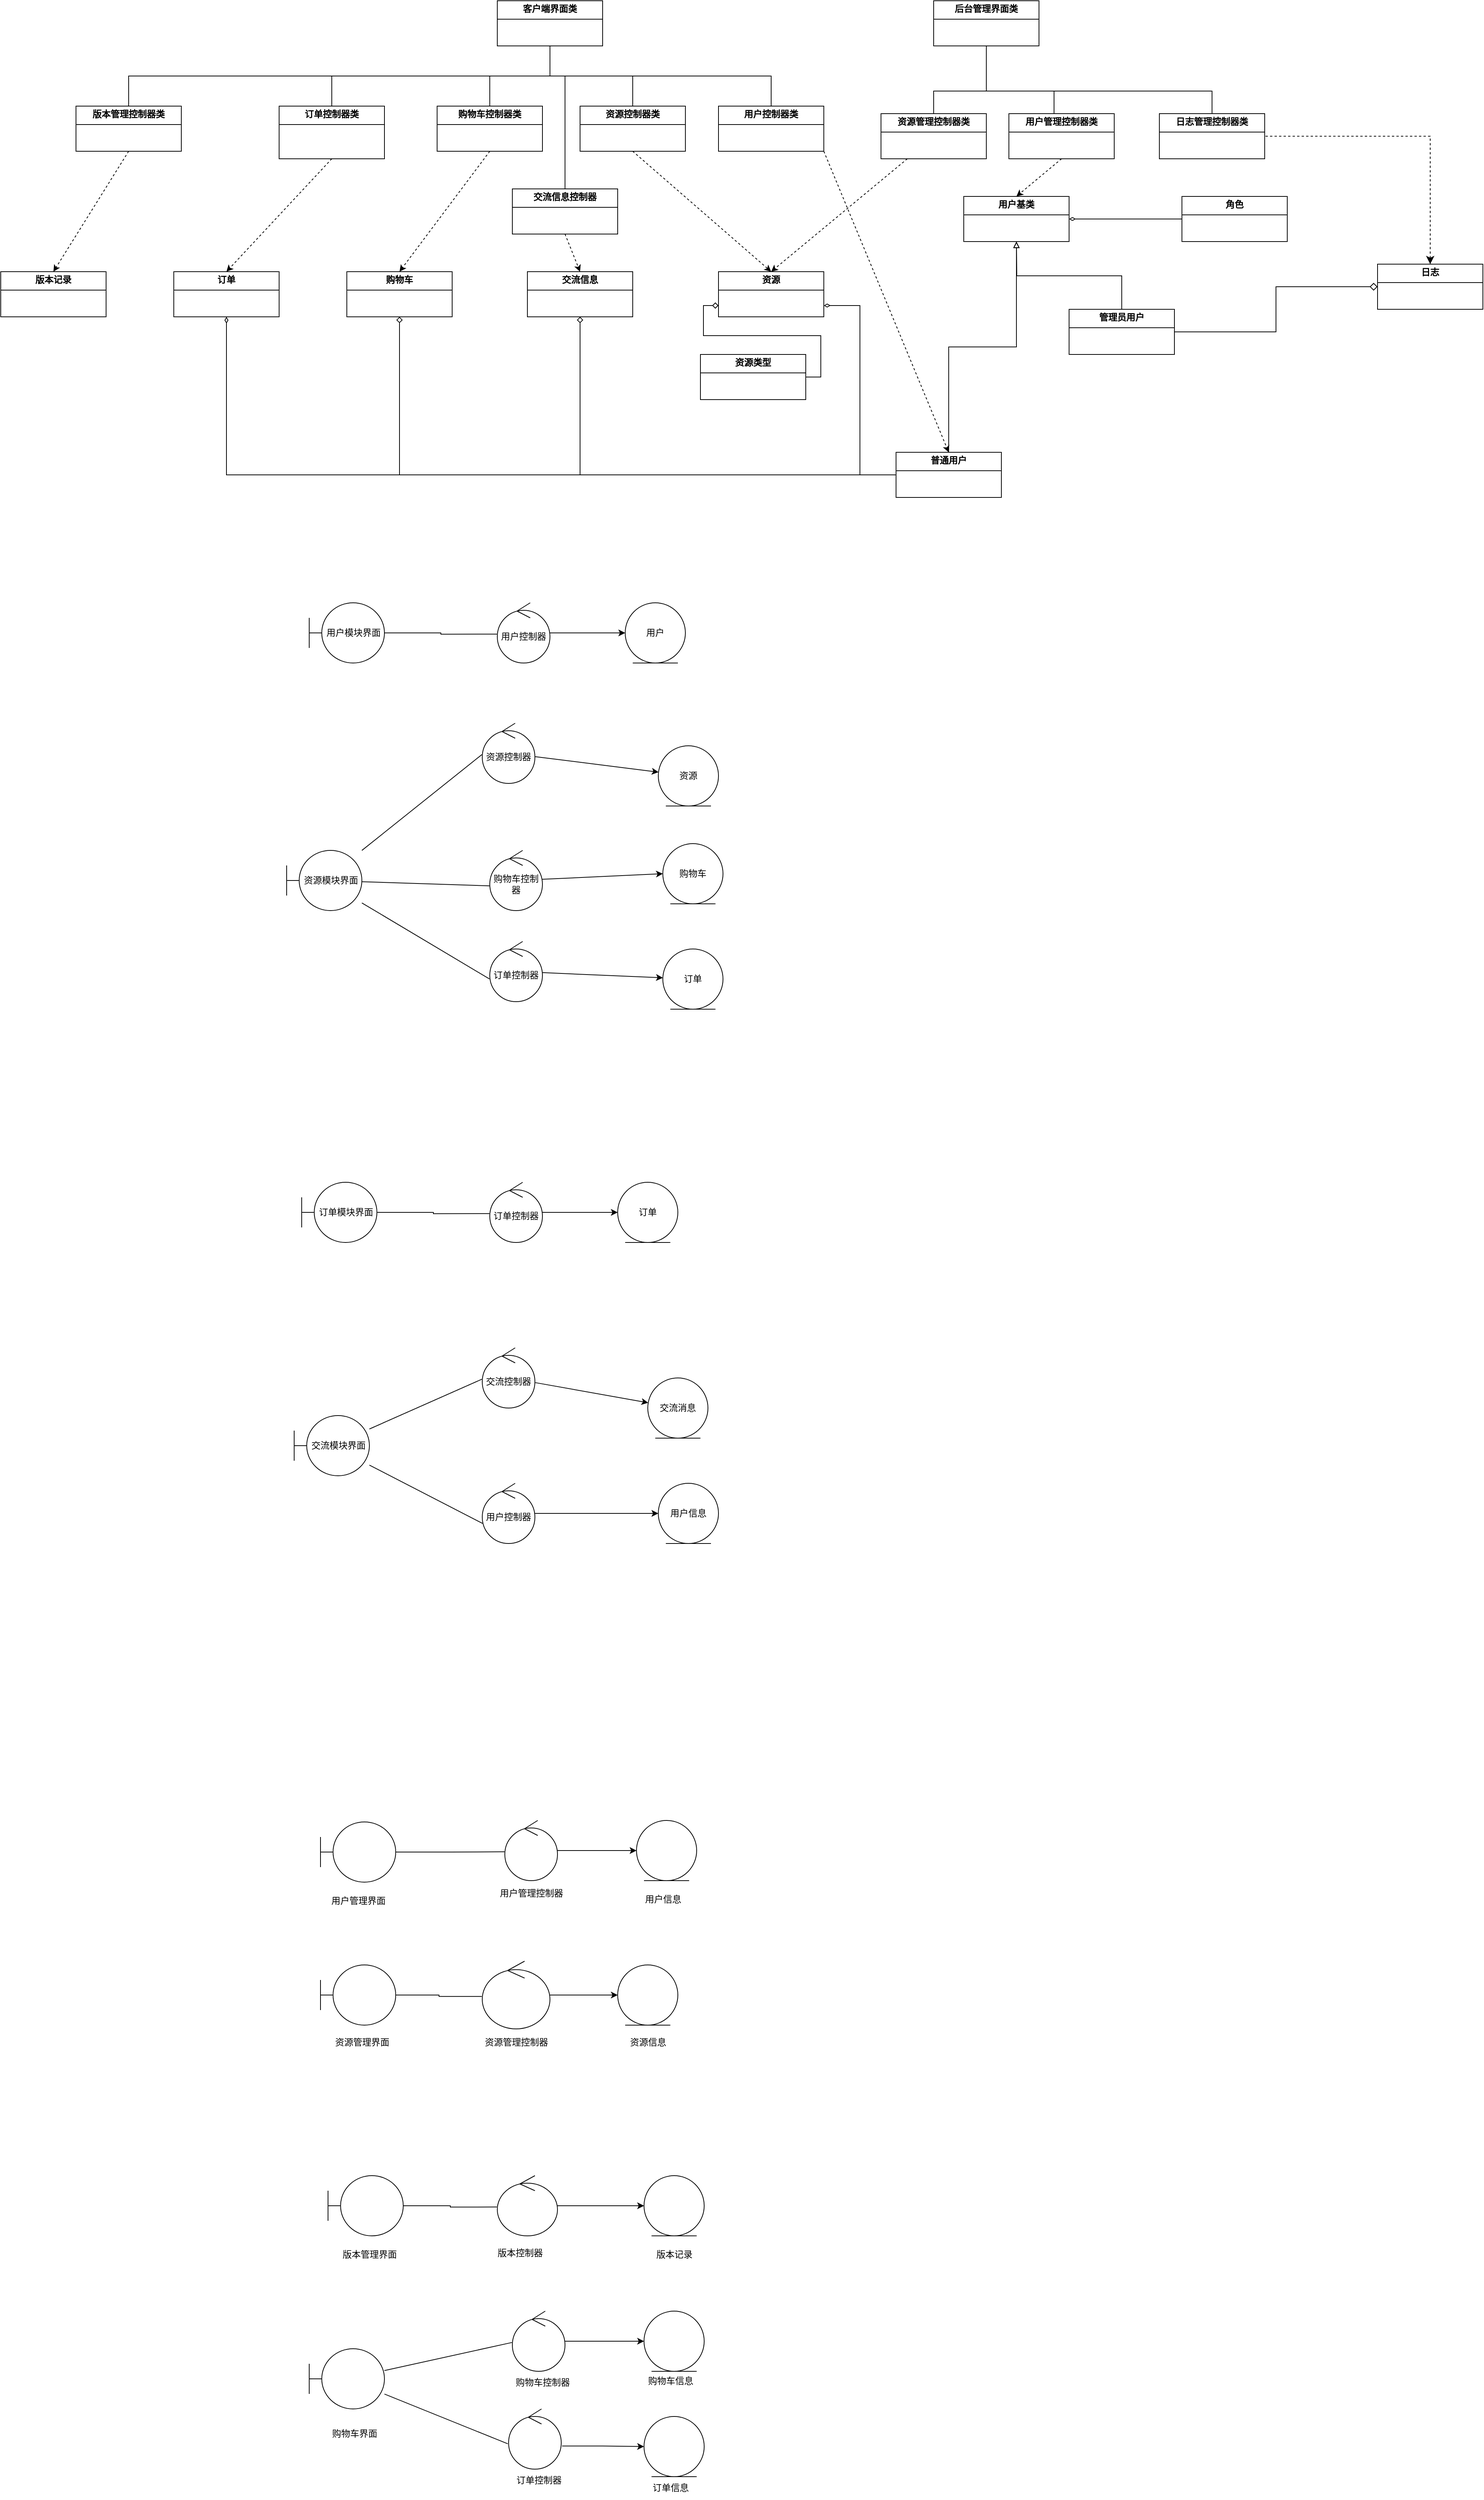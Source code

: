 <mxfile version="24.2.2" type="github" pages="2">
  <diagram id="C5RBs43oDa-KdzZeNtuy" name="Page-1">
    <mxGraphModel dx="1877" dy="530" grid="1" gridSize="10" guides="1" tooltips="1" connect="1" arrows="1" fold="1" page="1" pageScale="1" pageWidth="827" pageHeight="1169" math="0" shadow="0">
      <root>
        <mxCell id="WIyWlLk6GJQsqaUBKTNV-0" />
        <mxCell id="WIyWlLk6GJQsqaUBKTNV-1" parent="WIyWlLk6GJQsqaUBKTNV-0" />
        <mxCell id="E6fifJwDgSD8AQbSED46-12" style="edgeStyle=orthogonalEdgeStyle;rounded=0;orthogonalLoop=1;jettySize=auto;html=1;exitX=1;exitY=0.5;exitDx=0;exitDy=0;entryX=0.5;entryY=1;entryDx=0;entryDy=0;endArrow=none;endFill=0;" parent="WIyWlLk6GJQsqaUBKTNV-1" source="E6fifJwDgSD8AQbSED46-1" target="E6fifJwDgSD8AQbSED46-9" edge="1">
          <mxGeometry relative="1" as="geometry">
            <Array as="points">
              <mxPoint x="800" y="230" />
              <mxPoint x="720" y="230" />
              <mxPoint x="720" y="160" />
              <mxPoint x="630" y="160" />
            </Array>
          </mxGeometry>
        </mxCell>
        <mxCell id="E6fifJwDgSD8AQbSED46-47" style="rounded=0;orthogonalLoop=1;jettySize=auto;html=1;exitX=0.5;exitY=1;exitDx=0;exitDy=0;entryX=0.5;entryY=0;entryDx=0;entryDy=0;dashed=1;" parent="WIyWlLk6GJQsqaUBKTNV-1" source="E6fifJwDgSD8AQbSED46-1" target="E6fifJwDgSD8AQbSED46-13" edge="1">
          <mxGeometry relative="1" as="geometry" />
        </mxCell>
        <mxCell id="E6fifJwDgSD8AQbSED46-1" value="&lt;p style=&quot;margin:0px;margin-top:4px;text-align:center;&quot;&gt;&lt;b&gt;用户管理控制器类&lt;/b&gt;&lt;/p&gt;&lt;hr size=&quot;1&quot; style=&quot;border-style:solid;&quot;&gt;&lt;div style=&quot;height:2px;&quot;&gt;&lt;/div&gt;" style="verticalAlign=top;align=left;overflow=fill;html=1;whiteSpace=wrap;" parent="WIyWlLk6GJQsqaUBKTNV-1" vertex="1">
          <mxGeometry x="660" y="190" width="140" height="60" as="geometry" />
        </mxCell>
        <mxCell id="E6fifJwDgSD8AQbSED46-45" style="edgeStyle=orthogonalEdgeStyle;rounded=0;orthogonalLoop=1;jettySize=auto;html=1;exitX=0.5;exitY=0;exitDx=0;exitDy=0;endArrow=block;endFill=0;" parent="WIyWlLk6GJQsqaUBKTNV-1" source="E6fifJwDgSD8AQbSED46-2" edge="1">
          <mxGeometry relative="1" as="geometry">
            <mxPoint x="670" y="360" as="targetPoint" />
          </mxGeometry>
        </mxCell>
        <mxCell id="lczEhfvLhjUyzwSgQwKZ-2" style="edgeStyle=orthogonalEdgeStyle;rounded=0;orthogonalLoop=1;jettySize=auto;html=1;exitX=1;exitY=0.5;exitDx=0;exitDy=0;entryX=0;entryY=0.5;entryDx=0;entryDy=0;fontSize=12;startSize=8;endSize=8;endArrow=diamond;endFill=0;" parent="WIyWlLk6GJQsqaUBKTNV-1" source="E6fifJwDgSD8AQbSED46-2" target="lczEhfvLhjUyzwSgQwKZ-0" edge="1">
          <mxGeometry relative="1" as="geometry" />
        </mxCell>
        <mxCell id="E6fifJwDgSD8AQbSED46-2" value="&lt;p style=&quot;margin:0px;margin-top:4px;text-align:center;&quot;&gt;&lt;b&gt;管理员用户&lt;/b&gt;&lt;/p&gt;&lt;hr size=&quot;1&quot; style=&quot;border-style:solid;&quot;&gt;&lt;div style=&quot;height:2px;&quot;&gt;&lt;/div&gt;" style="verticalAlign=top;align=left;overflow=fill;html=1;whiteSpace=wrap;" parent="WIyWlLk6GJQsqaUBKTNV-1" vertex="1">
          <mxGeometry x="740" y="450" width="140" height="60" as="geometry" />
        </mxCell>
        <mxCell id="E6fifJwDgSD8AQbSED46-46" style="edgeStyle=orthogonalEdgeStyle;rounded=0;orthogonalLoop=1;jettySize=auto;html=1;exitX=0;exitY=0.5;exitDx=0;exitDy=0;endArrow=diamondThin;endFill=0;" parent="WIyWlLk6GJQsqaUBKTNV-1" source="E6fifJwDgSD8AQbSED46-3" target="E6fifJwDgSD8AQbSED46-13" edge="1">
          <mxGeometry relative="1" as="geometry" />
        </mxCell>
        <mxCell id="E6fifJwDgSD8AQbSED46-3" value="&lt;p style=&quot;margin:0px;margin-top:4px;text-align:center;&quot;&gt;&lt;b&gt;角色&lt;/b&gt;&lt;/p&gt;&lt;hr size=&quot;1&quot; style=&quot;border-style:solid;&quot;&gt;&lt;div style=&quot;height:2px;&quot;&gt;&lt;/div&gt;" style="verticalAlign=top;align=left;overflow=fill;html=1;whiteSpace=wrap;" parent="WIyWlLk6GJQsqaUBKTNV-1" vertex="1">
          <mxGeometry x="890" y="300" width="140" height="60" as="geometry" />
        </mxCell>
        <mxCell id="E6fifJwDgSD8AQbSED46-4" value="&lt;p style=&quot;margin:0px;margin-top:4px;text-align:center;&quot;&gt;&lt;b&gt;资源&lt;/b&gt;&lt;/p&gt;&lt;hr size=&quot;1&quot; style=&quot;border-style:solid;&quot;&gt;&lt;div style=&quot;height:2px;&quot;&gt;&lt;/div&gt;" style="verticalAlign=top;align=left;overflow=fill;html=1;whiteSpace=wrap;" parent="WIyWlLk6GJQsqaUBKTNV-1" vertex="1">
          <mxGeometry x="274" y="400" width="140" height="60" as="geometry" />
        </mxCell>
        <mxCell id="E6fifJwDgSD8AQbSED46-22" style="edgeStyle=orthogonalEdgeStyle;rounded=0;orthogonalLoop=1;jettySize=auto;html=1;exitX=0.5;exitY=0;exitDx=0;exitDy=0;entryX=0.5;entryY=1;entryDx=0;entryDy=0;endArrow=none;endFill=0;" parent="WIyWlLk6GJQsqaUBKTNV-1" source="E6fifJwDgSD8AQbSED46-5" target="E6fifJwDgSD8AQbSED46-10" edge="1">
          <mxGeometry relative="1" as="geometry" />
        </mxCell>
        <mxCell id="E6fifJwDgSD8AQbSED46-33" style="rounded=0;orthogonalLoop=1;jettySize=auto;html=1;exitX=0.5;exitY=1;exitDx=0;exitDy=0;entryX=0.5;entryY=0;entryDx=0;entryDy=0;dashed=1;" parent="WIyWlLk6GJQsqaUBKTNV-1" source="E6fifJwDgSD8AQbSED46-5" target="E6fifJwDgSD8AQbSED46-20" edge="1">
          <mxGeometry relative="1" as="geometry" />
        </mxCell>
        <mxCell id="E6fifJwDgSD8AQbSED46-5" value="&lt;p style=&quot;margin:0px;margin-top:4px;text-align:center;&quot;&gt;&lt;b&gt;订单控制器类&lt;/b&gt;&lt;/p&gt;&lt;hr size=&quot;1&quot; style=&quot;border-style:solid;&quot;&gt;&lt;div style=&quot;height:2px;&quot;&gt;&lt;/div&gt;" style="verticalAlign=top;align=left;overflow=fill;html=1;whiteSpace=wrap;" parent="WIyWlLk6GJQsqaUBKTNV-1" vertex="1">
          <mxGeometry x="-310" y="180" width="140" height="70" as="geometry" />
        </mxCell>
        <mxCell id="E6fifJwDgSD8AQbSED46-7" value="&lt;p style=&quot;margin:0px;margin-top:4px;text-align:center;&quot;&gt;&lt;b&gt;购物车&lt;/b&gt;&lt;/p&gt;&lt;hr size=&quot;1&quot; style=&quot;border-style:solid;&quot;&gt;&lt;div style=&quot;height:2px;&quot;&gt;&lt;/div&gt;" style="verticalAlign=top;align=left;overflow=fill;html=1;whiteSpace=wrap;" parent="WIyWlLk6GJQsqaUBKTNV-1" vertex="1">
          <mxGeometry x="-220" y="400" width="140" height="60" as="geometry" />
        </mxCell>
        <mxCell id="E6fifJwDgSD8AQbSED46-8" value="&lt;p style=&quot;margin:0px;margin-top:4px;text-align:center;&quot;&gt;&lt;b&gt;交流信息&lt;/b&gt;&lt;/p&gt;&lt;hr size=&quot;1&quot; style=&quot;border-style:solid;&quot;&gt;&lt;div style=&quot;height:2px;&quot;&gt;&lt;/div&gt;" style="verticalAlign=top;align=left;overflow=fill;html=1;whiteSpace=wrap;" parent="WIyWlLk6GJQsqaUBKTNV-1" vertex="1">
          <mxGeometry x="20" y="400" width="140" height="60" as="geometry" />
        </mxCell>
        <mxCell id="E6fifJwDgSD8AQbSED46-9" value="&lt;p style=&quot;margin:0px;margin-top:4px;text-align:center;&quot;&gt;&lt;b&gt;后台管理界面类&lt;/b&gt;&lt;/p&gt;&lt;hr size=&quot;1&quot; style=&quot;border-style:solid;&quot;&gt;&lt;div style=&quot;height:2px;&quot;&gt;&lt;/div&gt;" style="verticalAlign=top;align=left;overflow=fill;html=1;whiteSpace=wrap;" parent="WIyWlLk6GJQsqaUBKTNV-1" vertex="1">
          <mxGeometry x="560" y="40" width="140" height="60" as="geometry" />
        </mxCell>
        <mxCell id="E6fifJwDgSD8AQbSED46-10" value="&lt;p style=&quot;margin:0px;margin-top:4px;text-align:center;&quot;&gt;&lt;b&gt;客户端界面类&lt;/b&gt;&lt;/p&gt;&lt;hr size=&quot;1&quot; style=&quot;border-style:solid;&quot;&gt;&lt;div style=&quot;height:2px;&quot;&gt;&lt;/div&gt;" style="verticalAlign=top;align=left;overflow=fill;html=1;whiteSpace=wrap;" parent="WIyWlLk6GJQsqaUBKTNV-1" vertex="1">
          <mxGeometry x="-20" y="40" width="140" height="60" as="geometry" />
        </mxCell>
        <mxCell id="E6fifJwDgSD8AQbSED46-13" value="&lt;p style=&quot;margin:0px;margin-top:4px;text-align:center;&quot;&gt;&lt;b&gt;用户基类&lt;/b&gt;&lt;/p&gt;&lt;hr size=&quot;1&quot; style=&quot;border-style:solid;&quot;&gt;&lt;div style=&quot;height:2px;&quot;&gt;&lt;/div&gt;" style="verticalAlign=top;align=left;overflow=fill;html=1;whiteSpace=wrap;" parent="WIyWlLk6GJQsqaUBKTNV-1" vertex="1">
          <mxGeometry x="600" y="300" width="140" height="60" as="geometry" />
        </mxCell>
        <mxCell id="E6fifJwDgSD8AQbSED46-44" style="edgeStyle=orthogonalEdgeStyle;rounded=0;orthogonalLoop=1;jettySize=auto;html=1;exitX=0.5;exitY=0;exitDx=0;exitDy=0;entryX=0.5;entryY=1;entryDx=0;entryDy=0;endArrow=block;endFill=0;" parent="WIyWlLk6GJQsqaUBKTNV-1" source="E6fifJwDgSD8AQbSED46-15" target="E6fifJwDgSD8AQbSED46-13" edge="1">
          <mxGeometry relative="1" as="geometry" />
        </mxCell>
        <mxCell id="E6fifJwDgSD8AQbSED46-50" style="edgeStyle=orthogonalEdgeStyle;rounded=0;orthogonalLoop=1;jettySize=auto;html=1;exitX=0;exitY=0.5;exitDx=0;exitDy=0;entryX=0.5;entryY=1;entryDx=0;entryDy=0;endArrow=diamondThin;endFill=0;" parent="WIyWlLk6GJQsqaUBKTNV-1" source="E6fifJwDgSD8AQbSED46-15" target="E6fifJwDgSD8AQbSED46-20" edge="1">
          <mxGeometry relative="1" as="geometry" />
        </mxCell>
        <mxCell id="E6fifJwDgSD8AQbSED46-51" style="edgeStyle=orthogonalEdgeStyle;rounded=0;orthogonalLoop=1;jettySize=auto;html=1;exitX=0;exitY=0.5;exitDx=0;exitDy=0;endArrow=diamond;endFill=0;" parent="WIyWlLk6GJQsqaUBKTNV-1" source="E6fifJwDgSD8AQbSED46-15" target="E6fifJwDgSD8AQbSED46-7" edge="1">
          <mxGeometry relative="1" as="geometry" />
        </mxCell>
        <mxCell id="E6fifJwDgSD8AQbSED46-52" style="edgeStyle=orthogonalEdgeStyle;rounded=0;orthogonalLoop=1;jettySize=auto;html=1;exitX=0;exitY=0.5;exitDx=0;exitDy=0;entryX=0.5;entryY=1;entryDx=0;entryDy=0;endArrow=diamond;endFill=0;" parent="WIyWlLk6GJQsqaUBKTNV-1" source="E6fifJwDgSD8AQbSED46-15" target="E6fifJwDgSD8AQbSED46-8" edge="1">
          <mxGeometry relative="1" as="geometry" />
        </mxCell>
        <mxCell id="E6fifJwDgSD8AQbSED46-53" style="edgeStyle=orthogonalEdgeStyle;rounded=0;orthogonalLoop=1;jettySize=auto;html=1;exitX=0;exitY=0.5;exitDx=0;exitDy=0;entryX=1;entryY=0.75;entryDx=0;entryDy=0;endArrow=diamondThin;endFill=0;" parent="WIyWlLk6GJQsqaUBKTNV-1" source="E6fifJwDgSD8AQbSED46-15" target="E6fifJwDgSD8AQbSED46-4" edge="1">
          <mxGeometry relative="1" as="geometry" />
        </mxCell>
        <mxCell id="E6fifJwDgSD8AQbSED46-15" value="&lt;p style=&quot;margin:0px;margin-top:4px;text-align:center;&quot;&gt;&lt;b&gt;普通用户&lt;/b&gt;&lt;/p&gt;&lt;hr size=&quot;1&quot; style=&quot;border-style:solid;&quot;&gt;&lt;div style=&quot;height:2px;&quot;&gt;&lt;/div&gt;" style="verticalAlign=top;align=left;overflow=fill;html=1;whiteSpace=wrap;" parent="WIyWlLk6GJQsqaUBKTNV-1" vertex="1">
          <mxGeometry x="510" y="640" width="140" height="60" as="geometry" />
        </mxCell>
        <mxCell id="E6fifJwDgSD8AQbSED46-17" style="edgeStyle=orthogonalEdgeStyle;rounded=0;orthogonalLoop=1;jettySize=auto;html=1;entryX=0.5;entryY=1;entryDx=0;entryDy=0;endArrow=none;endFill=0;" parent="WIyWlLk6GJQsqaUBKTNV-1" source="E6fifJwDgSD8AQbSED46-16" target="E6fifJwDgSD8AQbSED46-9" edge="1">
          <mxGeometry relative="1" as="geometry">
            <Array as="points">
              <mxPoint x="560" y="160" />
              <mxPoint x="630" y="160" />
            </Array>
          </mxGeometry>
        </mxCell>
        <mxCell id="E6fifJwDgSD8AQbSED46-43" style="rounded=0;orthogonalLoop=1;jettySize=auto;html=1;exitX=0.25;exitY=1;exitDx=0;exitDy=0;entryX=0.5;entryY=0;entryDx=0;entryDy=0;dashed=1;" parent="WIyWlLk6GJQsqaUBKTNV-1" source="E6fifJwDgSD8AQbSED46-16" target="E6fifJwDgSD8AQbSED46-4" edge="1">
          <mxGeometry relative="1" as="geometry" />
        </mxCell>
        <mxCell id="E6fifJwDgSD8AQbSED46-16" value="&lt;p style=&quot;margin:0px;margin-top:4px;text-align:center;&quot;&gt;&lt;b&gt;资源管理控制器类&lt;/b&gt;&lt;/p&gt;&lt;hr size=&quot;1&quot; style=&quot;border-style:solid;&quot;&gt;&lt;div style=&quot;height:2px;&quot;&gt;&lt;/div&gt;" style="verticalAlign=top;align=left;overflow=fill;html=1;whiteSpace=wrap;" parent="WIyWlLk6GJQsqaUBKTNV-1" vertex="1">
          <mxGeometry x="490" y="190" width="140" height="60" as="geometry" />
        </mxCell>
        <mxCell id="E6fifJwDgSD8AQbSED46-21" style="edgeStyle=orthogonalEdgeStyle;rounded=0;orthogonalLoop=1;jettySize=auto;html=1;exitX=0.5;exitY=0;exitDx=0;exitDy=0;endArrow=none;endFill=0;" parent="WIyWlLk6GJQsqaUBKTNV-1" source="E6fifJwDgSD8AQbSED46-19" target="E6fifJwDgSD8AQbSED46-10" edge="1">
          <mxGeometry relative="1" as="geometry" />
        </mxCell>
        <mxCell id="E6fifJwDgSD8AQbSED46-34" style="rounded=0;orthogonalLoop=1;jettySize=auto;html=1;exitX=0.5;exitY=1;exitDx=0;exitDy=0;entryX=0.5;entryY=0;entryDx=0;entryDy=0;dashed=1;" parent="WIyWlLk6GJQsqaUBKTNV-1" source="E6fifJwDgSD8AQbSED46-19" target="E6fifJwDgSD8AQbSED46-7" edge="1">
          <mxGeometry relative="1" as="geometry" />
        </mxCell>
        <mxCell id="E6fifJwDgSD8AQbSED46-19" value="&lt;p style=&quot;margin:0px;margin-top:4px;text-align:center;&quot;&gt;&lt;b&gt;购物车控制器类&lt;/b&gt;&lt;/p&gt;&lt;hr size=&quot;1&quot; style=&quot;border-style:solid;&quot;&gt;&lt;div style=&quot;height:2px;&quot;&gt;&lt;/div&gt;" style="verticalAlign=top;align=left;overflow=fill;html=1;whiteSpace=wrap;" parent="WIyWlLk6GJQsqaUBKTNV-1" vertex="1">
          <mxGeometry x="-100" y="180" width="140" height="60" as="geometry" />
        </mxCell>
        <mxCell id="E6fifJwDgSD8AQbSED46-20" value="&lt;p style=&quot;margin:0px;margin-top:4px;text-align:center;&quot;&gt;&lt;b&gt;订单&lt;/b&gt;&lt;/p&gt;&lt;hr size=&quot;1&quot; style=&quot;border-style:solid;&quot;&gt;&lt;div style=&quot;height:2px;&quot;&gt;&lt;/div&gt;" style="verticalAlign=top;align=left;overflow=fill;html=1;whiteSpace=wrap;" parent="WIyWlLk6GJQsqaUBKTNV-1" vertex="1">
          <mxGeometry x="-450" y="400" width="140" height="60" as="geometry" />
        </mxCell>
        <mxCell id="E6fifJwDgSD8AQbSED46-24" style="edgeStyle=orthogonalEdgeStyle;rounded=0;orthogonalLoop=1;jettySize=auto;html=1;exitX=0.5;exitY=0;exitDx=0;exitDy=0;entryX=0.5;entryY=1;entryDx=0;entryDy=0;endArrow=none;endFill=0;" parent="WIyWlLk6GJQsqaUBKTNV-1" source="E6fifJwDgSD8AQbSED46-23" target="E6fifJwDgSD8AQbSED46-10" edge="1">
          <mxGeometry relative="1" as="geometry" />
        </mxCell>
        <mxCell id="E6fifJwDgSD8AQbSED46-35" style="rounded=0;orthogonalLoop=1;jettySize=auto;html=1;exitX=0.5;exitY=1;exitDx=0;exitDy=0;entryX=0.5;entryY=0;entryDx=0;entryDy=0;dashed=1;" parent="WIyWlLk6GJQsqaUBKTNV-1" source="E6fifJwDgSD8AQbSED46-23" target="E6fifJwDgSD8AQbSED46-4" edge="1">
          <mxGeometry relative="1" as="geometry" />
        </mxCell>
        <mxCell id="E6fifJwDgSD8AQbSED46-23" value="&lt;p style=&quot;margin:0px;margin-top:4px;text-align:center;&quot;&gt;&lt;b&gt;资源控制器类&lt;/b&gt;&lt;/p&gt;&lt;hr size=&quot;1&quot; style=&quot;border-style:solid;&quot;&gt;&lt;div style=&quot;height:2px;&quot;&gt;&lt;/div&gt;" style="verticalAlign=top;align=left;overflow=fill;html=1;whiteSpace=wrap;" parent="WIyWlLk6GJQsqaUBKTNV-1" vertex="1">
          <mxGeometry x="90" y="180" width="140" height="60" as="geometry" />
        </mxCell>
        <mxCell id="E6fifJwDgSD8AQbSED46-26" style="edgeStyle=orthogonalEdgeStyle;rounded=0;orthogonalLoop=1;jettySize=auto;html=1;exitX=0.5;exitY=0;exitDx=0;exitDy=0;entryX=0.5;entryY=1;entryDx=0;entryDy=0;endArrow=none;endFill=0;" parent="WIyWlLk6GJQsqaUBKTNV-1" source="E6fifJwDgSD8AQbSED46-25" target="E6fifJwDgSD8AQbSED46-10" edge="1">
          <mxGeometry relative="1" as="geometry" />
        </mxCell>
        <mxCell id="E6fifJwDgSD8AQbSED46-42" style="rounded=0;orthogonalLoop=1;jettySize=auto;html=1;exitX=1;exitY=1;exitDx=0;exitDy=0;entryX=0.5;entryY=0;entryDx=0;entryDy=0;dashed=1;" parent="WIyWlLk6GJQsqaUBKTNV-1" source="E6fifJwDgSD8AQbSED46-25" target="E6fifJwDgSD8AQbSED46-15" edge="1">
          <mxGeometry relative="1" as="geometry" />
        </mxCell>
        <mxCell id="E6fifJwDgSD8AQbSED46-25" value="&lt;p style=&quot;margin:0px;margin-top:4px;text-align:center;&quot;&gt;&lt;b&gt;用户控制器类&lt;/b&gt;&lt;/p&gt;&lt;hr size=&quot;1&quot; style=&quot;border-style:solid;&quot;&gt;&lt;div style=&quot;height:2px;&quot;&gt;&lt;/div&gt;" style="verticalAlign=top;align=left;overflow=fill;html=1;whiteSpace=wrap;" parent="WIyWlLk6GJQsqaUBKTNV-1" vertex="1">
          <mxGeometry x="274" y="180" width="140" height="60" as="geometry" />
        </mxCell>
        <mxCell id="E6fifJwDgSD8AQbSED46-30" style="edgeStyle=orthogonalEdgeStyle;rounded=0;orthogonalLoop=1;jettySize=auto;html=1;exitX=0.5;exitY=0;exitDx=0;exitDy=0;entryX=0.5;entryY=1;entryDx=0;entryDy=0;endArrow=none;endFill=0;" parent="WIyWlLk6GJQsqaUBKTNV-1" source="E6fifJwDgSD8AQbSED46-27" target="E6fifJwDgSD8AQbSED46-10" edge="1">
          <mxGeometry relative="1" as="geometry" />
        </mxCell>
        <mxCell id="E6fifJwDgSD8AQbSED46-31" style="rounded=0;orthogonalLoop=1;jettySize=auto;html=1;exitX=0.5;exitY=1;exitDx=0;exitDy=0;entryX=0.5;entryY=0;entryDx=0;entryDy=0;endArrow=classic;endFill=1;dashed=1;" parent="WIyWlLk6GJQsqaUBKTNV-1" source="E6fifJwDgSD8AQbSED46-27" target="E6fifJwDgSD8AQbSED46-29" edge="1">
          <mxGeometry relative="1" as="geometry" />
        </mxCell>
        <mxCell id="E6fifJwDgSD8AQbSED46-27" value="&lt;p style=&quot;margin:0px;margin-top:4px;text-align:center;&quot;&gt;&lt;b&gt;版本管理控制器类&lt;/b&gt;&lt;/p&gt;&lt;hr size=&quot;1&quot; style=&quot;border-style:solid;&quot;&gt;&lt;div style=&quot;height:2px;&quot;&gt;&lt;/div&gt;" style="verticalAlign=top;align=left;overflow=fill;html=1;whiteSpace=wrap;" parent="WIyWlLk6GJQsqaUBKTNV-1" vertex="1">
          <mxGeometry x="-580" y="180" width="140" height="60" as="geometry" />
        </mxCell>
        <mxCell id="E6fifJwDgSD8AQbSED46-29" value="&lt;p style=&quot;margin:0px;margin-top:4px;text-align:center;&quot;&gt;&lt;b&gt;版本记录&lt;/b&gt;&lt;/p&gt;&lt;hr size=&quot;1&quot; style=&quot;border-style:solid;&quot;&gt;&lt;div style=&quot;height:2px;&quot;&gt;&lt;/div&gt;" style="verticalAlign=top;align=left;overflow=fill;html=1;whiteSpace=wrap;" parent="WIyWlLk6GJQsqaUBKTNV-1" vertex="1">
          <mxGeometry x="-680" y="400" width="140" height="60" as="geometry" />
        </mxCell>
        <mxCell id="E6fifJwDgSD8AQbSED46-40" style="edgeStyle=orthogonalEdgeStyle;rounded=0;orthogonalLoop=1;jettySize=auto;html=1;exitX=0.5;exitY=0;exitDx=0;exitDy=0;entryX=0.5;entryY=1;entryDx=0;entryDy=0;endArrow=none;endFill=0;" parent="WIyWlLk6GJQsqaUBKTNV-1" source="E6fifJwDgSD8AQbSED46-36" target="E6fifJwDgSD8AQbSED46-10" edge="1">
          <mxGeometry relative="1" as="geometry">
            <Array as="points">
              <mxPoint x="70" y="140" />
              <mxPoint x="50" y="140" />
            </Array>
          </mxGeometry>
        </mxCell>
        <mxCell id="E6fifJwDgSD8AQbSED46-41" style="rounded=0;orthogonalLoop=1;jettySize=auto;html=1;exitX=0.5;exitY=1;exitDx=0;exitDy=0;entryX=0.5;entryY=0;entryDx=0;entryDy=0;dashed=1;" parent="WIyWlLk6GJQsqaUBKTNV-1" source="E6fifJwDgSD8AQbSED46-36" target="E6fifJwDgSD8AQbSED46-8" edge="1">
          <mxGeometry relative="1" as="geometry" />
        </mxCell>
        <mxCell id="E6fifJwDgSD8AQbSED46-36" value="&lt;p style=&quot;margin:0px;margin-top:4px;text-align:center;&quot;&gt;&lt;b&gt;交流信息控制器&lt;/b&gt;&lt;/p&gt;&lt;hr size=&quot;1&quot; style=&quot;border-style:solid;&quot;&gt;&lt;div style=&quot;height:2px;&quot;&gt;&lt;/div&gt;" style="verticalAlign=top;align=left;overflow=fill;html=1;whiteSpace=wrap;" parent="WIyWlLk6GJQsqaUBKTNV-1" vertex="1">
          <mxGeometry y="290" width="140" height="60" as="geometry" />
        </mxCell>
        <mxCell id="E6fifJwDgSD8AQbSED46-49" style="edgeStyle=orthogonalEdgeStyle;rounded=0;orthogonalLoop=1;jettySize=auto;html=1;exitX=1;exitY=0.5;exitDx=0;exitDy=0;entryX=0;entryY=0.75;entryDx=0;entryDy=0;endArrow=diamond;endFill=0;" parent="WIyWlLk6GJQsqaUBKTNV-1" source="E6fifJwDgSD8AQbSED46-48" target="E6fifJwDgSD8AQbSED46-4" edge="1">
          <mxGeometry relative="1" as="geometry" />
        </mxCell>
        <mxCell id="E6fifJwDgSD8AQbSED46-48" value="&lt;p style=&quot;margin:0px;margin-top:4px;text-align:center;&quot;&gt;&lt;b&gt;资源类型&lt;/b&gt;&lt;/p&gt;&lt;hr size=&quot;1&quot; style=&quot;border-style:solid;&quot;&gt;&lt;div style=&quot;height:2px;&quot;&gt;&lt;/div&gt;" style="verticalAlign=top;align=left;overflow=fill;html=1;whiteSpace=wrap;" parent="WIyWlLk6GJQsqaUBKTNV-1" vertex="1">
          <mxGeometry x="250" y="510" width="140" height="60" as="geometry" />
        </mxCell>
        <mxCell id="E6fifJwDgSD8AQbSED46-54" value="用户模块界面" style="shape=umlBoundary;whiteSpace=wrap;html=1;" parent="WIyWlLk6GJQsqaUBKTNV-1" vertex="1">
          <mxGeometry x="-270" y="840" width="100" height="80" as="geometry" />
        </mxCell>
        <mxCell id="E6fifJwDgSD8AQbSED46-55" value="用户" style="ellipse;shape=umlEntity;whiteSpace=wrap;html=1;" parent="WIyWlLk6GJQsqaUBKTNV-1" vertex="1">
          <mxGeometry x="150" y="840" width="80" height="80" as="geometry" />
        </mxCell>
        <mxCell id="E6fifJwDgSD8AQbSED46-58" style="edgeStyle=orthogonalEdgeStyle;rounded=0;orthogonalLoop=1;jettySize=auto;html=1;" parent="WIyWlLk6GJQsqaUBKTNV-1" source="E6fifJwDgSD8AQbSED46-56" target="E6fifJwDgSD8AQbSED46-55" edge="1">
          <mxGeometry relative="1" as="geometry" />
        </mxCell>
        <mxCell id="E6fifJwDgSD8AQbSED46-56" value="用户控制器" style="ellipse;shape=umlControl;whiteSpace=wrap;html=1;" parent="WIyWlLk6GJQsqaUBKTNV-1" vertex="1">
          <mxGeometry x="-20" y="840" width="70" height="80" as="geometry" />
        </mxCell>
        <mxCell id="E6fifJwDgSD8AQbSED46-57" style="edgeStyle=orthogonalEdgeStyle;rounded=0;orthogonalLoop=1;jettySize=auto;html=1;entryX=-0.007;entryY=0.521;entryDx=0;entryDy=0;entryPerimeter=0;endArrow=none;endFill=0;" parent="WIyWlLk6GJQsqaUBKTNV-1" source="E6fifJwDgSD8AQbSED46-54" target="E6fifJwDgSD8AQbSED46-56" edge="1">
          <mxGeometry relative="1" as="geometry" />
        </mxCell>
        <mxCell id="E6fifJwDgSD8AQbSED46-59" value="资源模块界面" style="shape=umlBoundary;whiteSpace=wrap;html=1;" parent="WIyWlLk6GJQsqaUBKTNV-1" vertex="1">
          <mxGeometry x="-300" y="1169" width="100" height="80" as="geometry" />
        </mxCell>
        <mxCell id="E6fifJwDgSD8AQbSED46-60" value="资源" style="ellipse;shape=umlEntity;whiteSpace=wrap;html=1;" parent="WIyWlLk6GJQsqaUBKTNV-1" vertex="1">
          <mxGeometry x="194" y="1030" width="80" height="80" as="geometry" />
        </mxCell>
        <mxCell id="E6fifJwDgSD8AQbSED46-61" style="rounded=0;orthogonalLoop=1;jettySize=auto;html=1;" parent="WIyWlLk6GJQsqaUBKTNV-1" source="E6fifJwDgSD8AQbSED46-62" target="E6fifJwDgSD8AQbSED46-60" edge="1">
          <mxGeometry relative="1" as="geometry" />
        </mxCell>
        <mxCell id="E6fifJwDgSD8AQbSED46-62" value="资源控制器" style="ellipse;shape=umlControl;whiteSpace=wrap;html=1;" parent="WIyWlLk6GJQsqaUBKTNV-1" vertex="1">
          <mxGeometry x="-40" y="1000" width="70" height="80" as="geometry" />
        </mxCell>
        <mxCell id="E6fifJwDgSD8AQbSED46-63" style="rounded=0;orthogonalLoop=1;jettySize=auto;html=1;entryX=-0.007;entryY=0.521;entryDx=0;entryDy=0;entryPerimeter=0;endArrow=none;endFill=0;" parent="WIyWlLk6GJQsqaUBKTNV-1" source="E6fifJwDgSD8AQbSED46-59" target="E6fifJwDgSD8AQbSED46-62" edge="1">
          <mxGeometry relative="1" as="geometry" />
        </mxCell>
        <mxCell id="E6fifJwDgSD8AQbSED46-67" style="rounded=0;orthogonalLoop=1;jettySize=auto;html=1;entryX=0;entryY=0.5;entryDx=0;entryDy=0;" parent="WIyWlLk6GJQsqaUBKTNV-1" source="E6fifJwDgSD8AQbSED46-64" target="E6fifJwDgSD8AQbSED46-65" edge="1">
          <mxGeometry relative="1" as="geometry" />
        </mxCell>
        <mxCell id="E6fifJwDgSD8AQbSED46-64" value="购物车控制器" style="ellipse;shape=umlControl;whiteSpace=wrap;html=1;" parent="WIyWlLk6GJQsqaUBKTNV-1" vertex="1">
          <mxGeometry x="-30" y="1169" width="70" height="80" as="geometry" />
        </mxCell>
        <mxCell id="E6fifJwDgSD8AQbSED46-65" value="购物车" style="ellipse;shape=umlEntity;whiteSpace=wrap;html=1;" parent="WIyWlLk6GJQsqaUBKTNV-1" vertex="1">
          <mxGeometry x="200" y="1160" width="80" height="80" as="geometry" />
        </mxCell>
        <mxCell id="E6fifJwDgSD8AQbSED46-66" style="rounded=0;orthogonalLoop=1;jettySize=auto;html=1;entryX=-0.006;entryY=0.589;entryDx=0;entryDy=0;entryPerimeter=0;endArrow=none;endFill=0;" parent="WIyWlLk6GJQsqaUBKTNV-1" source="E6fifJwDgSD8AQbSED46-59" target="E6fifJwDgSD8AQbSED46-64" edge="1">
          <mxGeometry relative="1" as="geometry" />
        </mxCell>
        <mxCell id="E6fifJwDgSD8AQbSED46-71" style="rounded=0;orthogonalLoop=1;jettySize=auto;html=1;" parent="WIyWlLk6GJQsqaUBKTNV-1" source="E6fifJwDgSD8AQbSED46-68" target="E6fifJwDgSD8AQbSED46-70" edge="1">
          <mxGeometry relative="1" as="geometry" />
        </mxCell>
        <mxCell id="E6fifJwDgSD8AQbSED46-68" value="订单控制器" style="ellipse;shape=umlControl;whiteSpace=wrap;html=1;" parent="WIyWlLk6GJQsqaUBKTNV-1" vertex="1">
          <mxGeometry x="-30" y="1290" width="70" height="80" as="geometry" />
        </mxCell>
        <mxCell id="E6fifJwDgSD8AQbSED46-69" style="rounded=0;orthogonalLoop=1;jettySize=auto;html=1;entryX=-0.006;entryY=0.623;entryDx=0;entryDy=0;entryPerimeter=0;endArrow=none;endFill=0;" parent="WIyWlLk6GJQsqaUBKTNV-1" source="E6fifJwDgSD8AQbSED46-59" target="E6fifJwDgSD8AQbSED46-68" edge="1">
          <mxGeometry relative="1" as="geometry" />
        </mxCell>
        <mxCell id="E6fifJwDgSD8AQbSED46-70" value="订单" style="ellipse;shape=umlEntity;whiteSpace=wrap;html=1;" parent="WIyWlLk6GJQsqaUBKTNV-1" vertex="1">
          <mxGeometry x="200" y="1300" width="80" height="80" as="geometry" />
        </mxCell>
        <mxCell id="E6fifJwDgSD8AQbSED46-72" value="订单模块界面" style="shape=umlBoundary;whiteSpace=wrap;html=1;" parent="WIyWlLk6GJQsqaUBKTNV-1" vertex="1">
          <mxGeometry x="-280" y="1610" width="100" height="80" as="geometry" />
        </mxCell>
        <mxCell id="E6fifJwDgSD8AQbSED46-73" value="订单" style="ellipse;shape=umlEntity;whiteSpace=wrap;html=1;" parent="WIyWlLk6GJQsqaUBKTNV-1" vertex="1">
          <mxGeometry x="140" y="1610" width="80" height="80" as="geometry" />
        </mxCell>
        <mxCell id="E6fifJwDgSD8AQbSED46-74" style="edgeStyle=orthogonalEdgeStyle;rounded=0;orthogonalLoop=1;jettySize=auto;html=1;" parent="WIyWlLk6GJQsqaUBKTNV-1" source="E6fifJwDgSD8AQbSED46-75" target="E6fifJwDgSD8AQbSED46-73" edge="1">
          <mxGeometry relative="1" as="geometry" />
        </mxCell>
        <mxCell id="E6fifJwDgSD8AQbSED46-75" value="订单控制器" style="ellipse;shape=umlControl;whiteSpace=wrap;html=1;" parent="WIyWlLk6GJQsqaUBKTNV-1" vertex="1">
          <mxGeometry x="-30" y="1610" width="70" height="80" as="geometry" />
        </mxCell>
        <mxCell id="E6fifJwDgSD8AQbSED46-76" style="edgeStyle=orthogonalEdgeStyle;rounded=0;orthogonalLoop=1;jettySize=auto;html=1;entryX=-0.007;entryY=0.521;entryDx=0;entryDy=0;entryPerimeter=0;endArrow=none;endFill=0;" parent="WIyWlLk6GJQsqaUBKTNV-1" source="E6fifJwDgSD8AQbSED46-72" target="E6fifJwDgSD8AQbSED46-75" edge="1">
          <mxGeometry relative="1" as="geometry" />
        </mxCell>
        <mxCell id="E6fifJwDgSD8AQbSED46-77" value="交流模块界面" style="shape=umlBoundary;whiteSpace=wrap;html=1;" parent="WIyWlLk6GJQsqaUBKTNV-1" vertex="1">
          <mxGeometry x="-290" y="1920" width="100" height="80" as="geometry" />
        </mxCell>
        <mxCell id="E6fifJwDgSD8AQbSED46-78" value="交流消息" style="ellipse;shape=umlEntity;whiteSpace=wrap;html=1;" parent="WIyWlLk6GJQsqaUBKTNV-1" vertex="1">
          <mxGeometry x="180" y="1870" width="80" height="80" as="geometry" />
        </mxCell>
        <mxCell id="E6fifJwDgSD8AQbSED46-79" style="rounded=0;orthogonalLoop=1;jettySize=auto;html=1;" parent="WIyWlLk6GJQsqaUBKTNV-1" source="E6fifJwDgSD8AQbSED46-80" target="E6fifJwDgSD8AQbSED46-78" edge="1">
          <mxGeometry relative="1" as="geometry" />
        </mxCell>
        <mxCell id="E6fifJwDgSD8AQbSED46-80" value="交流控制器" style="ellipse;shape=umlControl;whiteSpace=wrap;html=1;" parent="WIyWlLk6GJQsqaUBKTNV-1" vertex="1">
          <mxGeometry x="-40" y="1830" width="70" height="80" as="geometry" />
        </mxCell>
        <mxCell id="E6fifJwDgSD8AQbSED46-81" style="rounded=0;orthogonalLoop=1;jettySize=auto;html=1;entryX=-0.007;entryY=0.521;entryDx=0;entryDy=0;entryPerimeter=0;endArrow=none;endFill=0;" parent="WIyWlLk6GJQsqaUBKTNV-1" source="E6fifJwDgSD8AQbSED46-77" target="E6fifJwDgSD8AQbSED46-80" edge="1">
          <mxGeometry relative="1" as="geometry" />
        </mxCell>
        <mxCell id="E6fifJwDgSD8AQbSED46-83" value="用户信息" style="ellipse;shape=umlEntity;whiteSpace=wrap;html=1;" parent="WIyWlLk6GJQsqaUBKTNV-1" vertex="1">
          <mxGeometry x="194" y="2010" width="80" height="80" as="geometry" />
        </mxCell>
        <mxCell id="E6fifJwDgSD8AQbSED46-88" style="edgeStyle=orthogonalEdgeStyle;rounded=0;orthogonalLoop=1;jettySize=auto;html=1;" parent="WIyWlLk6GJQsqaUBKTNV-1" source="E6fifJwDgSD8AQbSED46-84" target="E6fifJwDgSD8AQbSED46-83" edge="1">
          <mxGeometry relative="1" as="geometry" />
        </mxCell>
        <mxCell id="E6fifJwDgSD8AQbSED46-84" value="用户控制器" style="ellipse;shape=umlControl;whiteSpace=wrap;html=1;" parent="WIyWlLk6GJQsqaUBKTNV-1" vertex="1">
          <mxGeometry x="-40" y="2010" width="70" height="80" as="geometry" />
        </mxCell>
        <mxCell id="E6fifJwDgSD8AQbSED46-85" style="rounded=0;orthogonalLoop=1;jettySize=auto;html=1;entryX=0.006;entryY=0.667;entryDx=0;entryDy=0;entryPerimeter=0;endArrow=none;endFill=0;" parent="WIyWlLk6GJQsqaUBKTNV-1" source="E6fifJwDgSD8AQbSED46-77" target="E6fifJwDgSD8AQbSED46-84" edge="1">
          <mxGeometry relative="1" as="geometry" />
        </mxCell>
        <mxCell id="E6fifJwDgSD8AQbSED46-89" value="" style="shape=umlBoundary;whiteSpace=wrap;html=1;" parent="WIyWlLk6GJQsqaUBKTNV-1" vertex="1">
          <mxGeometry x="-255" y="2460" width="100" height="80" as="geometry" />
        </mxCell>
        <mxCell id="E6fifJwDgSD8AQbSED46-90" value="" style="ellipse;shape=umlEntity;whiteSpace=wrap;html=1;" parent="WIyWlLk6GJQsqaUBKTNV-1" vertex="1">
          <mxGeometry x="165" y="2458" width="80" height="80" as="geometry" />
        </mxCell>
        <mxCell id="E6fifJwDgSD8AQbSED46-91" style="edgeStyle=orthogonalEdgeStyle;rounded=0;orthogonalLoop=1;jettySize=auto;html=1;" parent="WIyWlLk6GJQsqaUBKTNV-1" source="E6fifJwDgSD8AQbSED46-92" target="E6fifJwDgSD8AQbSED46-90" edge="1">
          <mxGeometry relative="1" as="geometry" />
        </mxCell>
        <mxCell id="E6fifJwDgSD8AQbSED46-92" value="" style="ellipse;shape=umlControl;whiteSpace=wrap;html=1;" parent="WIyWlLk6GJQsqaUBKTNV-1" vertex="1">
          <mxGeometry x="-10" y="2458" width="70" height="80" as="geometry" />
        </mxCell>
        <mxCell id="E6fifJwDgSD8AQbSED46-93" style="edgeStyle=orthogonalEdgeStyle;rounded=0;orthogonalLoop=1;jettySize=auto;html=1;entryX=-0.007;entryY=0.521;entryDx=0;entryDy=0;entryPerimeter=0;endArrow=none;endFill=0;" parent="WIyWlLk6GJQsqaUBKTNV-1" source="E6fifJwDgSD8AQbSED46-89" target="E6fifJwDgSD8AQbSED46-92" edge="1">
          <mxGeometry relative="1" as="geometry" />
        </mxCell>
        <mxCell id="E6fifJwDgSD8AQbSED46-94" value="" style="shape=umlBoundary;whiteSpace=wrap;html=1;" parent="WIyWlLk6GJQsqaUBKTNV-1" vertex="1">
          <mxGeometry x="-255" y="2650" width="100" height="80" as="geometry" />
        </mxCell>
        <mxCell id="E6fifJwDgSD8AQbSED46-95" value="" style="ellipse;shape=umlEntity;whiteSpace=wrap;html=1;" parent="WIyWlLk6GJQsqaUBKTNV-1" vertex="1">
          <mxGeometry x="140" y="2650" width="80" height="80" as="geometry" />
        </mxCell>
        <mxCell id="E6fifJwDgSD8AQbSED46-96" style="edgeStyle=orthogonalEdgeStyle;rounded=0;orthogonalLoop=1;jettySize=auto;html=1;" parent="WIyWlLk6GJQsqaUBKTNV-1" source="E6fifJwDgSD8AQbSED46-97" target="E6fifJwDgSD8AQbSED46-95" edge="1">
          <mxGeometry relative="1" as="geometry" />
        </mxCell>
        <mxCell id="E6fifJwDgSD8AQbSED46-97" value="" style="ellipse;shape=umlControl;whiteSpace=wrap;html=1;" parent="WIyWlLk6GJQsqaUBKTNV-1" vertex="1">
          <mxGeometry x="-40" y="2645" width="90" height="90" as="geometry" />
        </mxCell>
        <mxCell id="E6fifJwDgSD8AQbSED46-98" style="edgeStyle=orthogonalEdgeStyle;rounded=0;orthogonalLoop=1;jettySize=auto;html=1;entryX=-0.007;entryY=0.521;entryDx=0;entryDy=0;entryPerimeter=0;endArrow=none;endFill=0;" parent="WIyWlLk6GJQsqaUBKTNV-1" source="E6fifJwDgSD8AQbSED46-94" target="E6fifJwDgSD8AQbSED46-97" edge="1">
          <mxGeometry relative="1" as="geometry" />
        </mxCell>
        <mxCell id="E6fifJwDgSD8AQbSED46-99" value="" style="shape=umlBoundary;whiteSpace=wrap;html=1;" parent="WIyWlLk6GJQsqaUBKTNV-1" vertex="1">
          <mxGeometry x="-245" y="2930" width="100" height="80" as="geometry" />
        </mxCell>
        <mxCell id="E6fifJwDgSD8AQbSED46-100" value="" style="ellipse;shape=umlEntity;whiteSpace=wrap;html=1;" parent="WIyWlLk6GJQsqaUBKTNV-1" vertex="1">
          <mxGeometry x="175" y="2930" width="80" height="80" as="geometry" />
        </mxCell>
        <mxCell id="E6fifJwDgSD8AQbSED46-101" style="edgeStyle=orthogonalEdgeStyle;rounded=0;orthogonalLoop=1;jettySize=auto;html=1;" parent="WIyWlLk6GJQsqaUBKTNV-1" source="E6fifJwDgSD8AQbSED46-102" target="E6fifJwDgSD8AQbSED46-100" edge="1">
          <mxGeometry relative="1" as="geometry" />
        </mxCell>
        <mxCell id="E6fifJwDgSD8AQbSED46-102" value="" style="ellipse;shape=umlControl;whiteSpace=wrap;html=1;" parent="WIyWlLk6GJQsqaUBKTNV-1" vertex="1">
          <mxGeometry x="-20" y="2930" width="80" height="80" as="geometry" />
        </mxCell>
        <mxCell id="E6fifJwDgSD8AQbSED46-103" style="edgeStyle=orthogonalEdgeStyle;rounded=0;orthogonalLoop=1;jettySize=auto;html=1;entryX=-0.007;entryY=0.521;entryDx=0;entryDy=0;entryPerimeter=0;endArrow=none;endFill=0;" parent="WIyWlLk6GJQsqaUBKTNV-1" source="E6fifJwDgSD8AQbSED46-99" target="E6fifJwDgSD8AQbSED46-102" edge="1">
          <mxGeometry relative="1" as="geometry" />
        </mxCell>
        <mxCell id="E6fifJwDgSD8AQbSED46-104" value="" style="shape=umlBoundary;whiteSpace=wrap;html=1;" parent="WIyWlLk6GJQsqaUBKTNV-1" vertex="1">
          <mxGeometry x="-270" y="3160" width="100" height="80" as="geometry" />
        </mxCell>
        <mxCell id="E6fifJwDgSD8AQbSED46-105" value="" style="ellipse;shape=umlEntity;whiteSpace=wrap;html=1;" parent="WIyWlLk6GJQsqaUBKTNV-1" vertex="1">
          <mxGeometry x="175" y="3110" width="80" height="80" as="geometry" />
        </mxCell>
        <mxCell id="E6fifJwDgSD8AQbSED46-106" style="edgeStyle=orthogonalEdgeStyle;rounded=0;orthogonalLoop=1;jettySize=auto;html=1;" parent="WIyWlLk6GJQsqaUBKTNV-1" source="E6fifJwDgSD8AQbSED46-107" target="E6fifJwDgSD8AQbSED46-105" edge="1">
          <mxGeometry relative="1" as="geometry" />
        </mxCell>
        <mxCell id="E6fifJwDgSD8AQbSED46-107" value="" style="ellipse;shape=umlControl;whiteSpace=wrap;html=1;" parent="WIyWlLk6GJQsqaUBKTNV-1" vertex="1">
          <mxGeometry y="3110" width="70" height="80" as="geometry" />
        </mxCell>
        <mxCell id="E6fifJwDgSD8AQbSED46-108" style="rounded=0;orthogonalLoop=1;jettySize=auto;html=1;entryX=-0.007;entryY=0.521;entryDx=0;entryDy=0;entryPerimeter=0;endArrow=none;endFill=0;" parent="WIyWlLk6GJQsqaUBKTNV-1" source="E6fifJwDgSD8AQbSED46-104" target="E6fifJwDgSD8AQbSED46-107" edge="1">
          <mxGeometry relative="1" as="geometry" />
        </mxCell>
        <mxCell id="E6fifJwDgSD8AQbSED46-113" style="edgeStyle=orthogonalEdgeStyle;rounded=0;orthogonalLoop=1;jettySize=auto;html=1;entryX=0;entryY=0.5;entryDx=0;entryDy=0;exitX=1.017;exitY=0.615;exitDx=0;exitDy=0;exitPerimeter=0;" parent="WIyWlLk6GJQsqaUBKTNV-1" source="E6fifJwDgSD8AQbSED46-109" target="E6fifJwDgSD8AQbSED46-111" edge="1">
          <mxGeometry relative="1" as="geometry">
            <mxPoint x="70" y="3280" as="sourcePoint" />
          </mxGeometry>
        </mxCell>
        <mxCell id="E6fifJwDgSD8AQbSED46-109" value="" style="ellipse;shape=umlControl;whiteSpace=wrap;html=1;" parent="WIyWlLk6GJQsqaUBKTNV-1" vertex="1">
          <mxGeometry x="-5" y="3240" width="70" height="80" as="geometry" />
        </mxCell>
        <mxCell id="E6fifJwDgSD8AQbSED46-111" value="" style="ellipse;shape=umlEntity;whiteSpace=wrap;html=1;" parent="WIyWlLk6GJQsqaUBKTNV-1" vertex="1">
          <mxGeometry x="175" y="3250" width="80" height="80" as="geometry" />
        </mxCell>
        <mxCell id="E6fifJwDgSD8AQbSED46-112" style="rounded=0;orthogonalLoop=1;jettySize=auto;html=1;entryX=-0.015;entryY=0.579;entryDx=0;entryDy=0;entryPerimeter=0;startArrow=none;startFill=0;endArrow=none;endFill=0;" parent="WIyWlLk6GJQsqaUBKTNV-1" source="E6fifJwDgSD8AQbSED46-104" target="E6fifJwDgSD8AQbSED46-109" edge="1">
          <mxGeometry relative="1" as="geometry" />
        </mxCell>
        <mxCell id="UZ-lk1uzCQPfoFl7Dt6r-1" style="edgeStyle=orthogonalEdgeStyle;rounded=0;orthogonalLoop=1;jettySize=auto;html=1;exitX=0.5;exitY=0;exitDx=0;exitDy=0;entryX=0.5;entryY=1;entryDx=0;entryDy=0;fontSize=12;startSize=8;endSize=8;endArrow=none;endFill=0;" parent="WIyWlLk6GJQsqaUBKTNV-1" source="UZ-lk1uzCQPfoFl7Dt6r-0" target="E6fifJwDgSD8AQbSED46-9" edge="1">
          <mxGeometry relative="1" as="geometry">
            <Array as="points">
              <mxPoint x="930" y="160" />
              <mxPoint x="630" y="160" />
            </Array>
          </mxGeometry>
        </mxCell>
        <mxCell id="UZ-lk1uzCQPfoFl7Dt6r-0" value="&lt;p style=&quot;margin:0px;margin-top:4px;text-align:center;&quot;&gt;&lt;b&gt;日志管理控制器类&lt;/b&gt;&lt;/p&gt;&lt;hr size=&quot;1&quot; style=&quot;border-style:solid;&quot;&gt;&lt;div style=&quot;height:2px;&quot;&gt;&lt;/div&gt;" style="verticalAlign=top;align=left;overflow=fill;html=1;whiteSpace=wrap;" parent="WIyWlLk6GJQsqaUBKTNV-1" vertex="1">
          <mxGeometry x="860" y="190" width="140" height="60" as="geometry" />
        </mxCell>
        <mxCell id="lczEhfvLhjUyzwSgQwKZ-1" style="edgeStyle=orthogonalEdgeStyle;rounded=0;orthogonalLoop=1;jettySize=auto;html=1;exitX=0.5;exitY=0;exitDx=0;exitDy=0;entryX=1;entryY=0.5;entryDx=0;entryDy=0;fontSize=12;startSize=8;endSize=8;strokeColor=default;endArrow=none;endFill=0;startArrow=classic;startFill=1;dashed=1;" parent="WIyWlLk6GJQsqaUBKTNV-1" source="lczEhfvLhjUyzwSgQwKZ-0" target="UZ-lk1uzCQPfoFl7Dt6r-0" edge="1">
          <mxGeometry relative="1" as="geometry" />
        </mxCell>
        <mxCell id="lczEhfvLhjUyzwSgQwKZ-0" value="&lt;p style=&quot;margin:0px;margin-top:4px;text-align:center;&quot;&gt;&lt;b&gt;日志&lt;/b&gt;&lt;/p&gt;&lt;hr size=&quot;1&quot; style=&quot;border-style:solid;&quot;&gt;&lt;div style=&quot;height:2px;&quot;&gt;&lt;/div&gt;" style="verticalAlign=top;align=left;overflow=fill;html=1;whiteSpace=wrap;" parent="WIyWlLk6GJQsqaUBKTNV-1" vertex="1">
          <mxGeometry x="1150" y="390" width="140" height="60" as="geometry" />
        </mxCell>
        <mxCell id="99wwbkXpeO_ZslLZrM_r-0" value="用户管理界面" style="text;html=1;align=center;verticalAlign=middle;resizable=0;points=[];autosize=1;strokeColor=none;fillColor=none;" vertex="1" parent="WIyWlLk6GJQsqaUBKTNV-1">
          <mxGeometry x="-255" y="2550" width="100" height="30" as="geometry" />
        </mxCell>
        <mxCell id="99wwbkXpeO_ZslLZrM_r-1" value="用户管理控制器" style="text;html=1;align=center;verticalAlign=middle;resizable=0;points=[];autosize=1;strokeColor=none;fillColor=none;" vertex="1" parent="WIyWlLk6GJQsqaUBKTNV-1">
          <mxGeometry x="-30" y="2540" width="110" height="30" as="geometry" />
        </mxCell>
        <mxCell id="99wwbkXpeO_ZslLZrM_r-2" value="用户信息" style="text;html=1;align=center;verticalAlign=middle;resizable=0;points=[];autosize=1;strokeColor=none;fillColor=none;" vertex="1" parent="WIyWlLk6GJQsqaUBKTNV-1">
          <mxGeometry x="165" y="2548" width="70" height="30" as="geometry" />
        </mxCell>
        <mxCell id="99wwbkXpeO_ZslLZrM_r-3" value="资源管理界面" style="text;html=1;align=center;verticalAlign=middle;resizable=0;points=[];autosize=1;strokeColor=none;fillColor=none;" vertex="1" parent="WIyWlLk6GJQsqaUBKTNV-1">
          <mxGeometry x="-250" y="2738" width="100" height="30" as="geometry" />
        </mxCell>
        <mxCell id="99wwbkXpeO_ZslLZrM_r-4" value="资源管理控制器" style="text;html=1;align=center;verticalAlign=middle;resizable=0;points=[];autosize=1;strokeColor=none;fillColor=none;" vertex="1" parent="WIyWlLk6GJQsqaUBKTNV-1">
          <mxGeometry x="-50" y="2738" width="110" height="30" as="geometry" />
        </mxCell>
        <mxCell id="99wwbkXpeO_ZslLZrM_r-5" value="资源信息" style="text;html=1;align=center;verticalAlign=middle;resizable=0;points=[];autosize=1;strokeColor=none;fillColor=none;" vertex="1" parent="WIyWlLk6GJQsqaUBKTNV-1">
          <mxGeometry x="145" y="2738" width="70" height="30" as="geometry" />
        </mxCell>
        <mxCell id="99wwbkXpeO_ZslLZrM_r-6" value="版本管理界面" style="text;html=1;align=center;verticalAlign=middle;resizable=0;points=[];autosize=1;strokeColor=none;fillColor=none;" vertex="1" parent="WIyWlLk6GJQsqaUBKTNV-1">
          <mxGeometry x="-240" y="3020" width="100" height="30" as="geometry" />
        </mxCell>
        <mxCell id="99wwbkXpeO_ZslLZrM_r-7" value="版本控制器" style="text;html=1;align=center;verticalAlign=middle;resizable=0;points=[];autosize=1;strokeColor=none;fillColor=none;" vertex="1" parent="WIyWlLk6GJQsqaUBKTNV-1">
          <mxGeometry x="-30" y="3018" width="80" height="30" as="geometry" />
        </mxCell>
        <mxCell id="99wwbkXpeO_ZslLZrM_r-8" value="版本记录" style="text;html=1;align=center;verticalAlign=middle;resizable=0;points=[];autosize=1;strokeColor=none;fillColor=none;" vertex="1" parent="WIyWlLk6GJQsqaUBKTNV-1">
          <mxGeometry x="180" y="3020" width="70" height="30" as="geometry" />
        </mxCell>
        <mxCell id="99wwbkXpeO_ZslLZrM_r-9" value="购物车界面" style="text;html=1;align=center;verticalAlign=middle;resizable=0;points=[];autosize=1;strokeColor=none;fillColor=none;" vertex="1" parent="WIyWlLk6GJQsqaUBKTNV-1">
          <mxGeometry x="-250" y="3258" width="80" height="30" as="geometry" />
        </mxCell>
        <mxCell id="99wwbkXpeO_ZslLZrM_r-10" value="购物车控制器" style="text;html=1;align=center;verticalAlign=middle;resizable=0;points=[];autosize=1;strokeColor=none;fillColor=none;" vertex="1" parent="WIyWlLk6GJQsqaUBKTNV-1">
          <mxGeometry x="-10" y="3190" width="100" height="30" as="geometry" />
        </mxCell>
        <mxCell id="99wwbkXpeO_ZslLZrM_r-11" value="订单控制器" style="text;html=1;align=center;verticalAlign=middle;resizable=0;points=[];autosize=1;strokeColor=none;fillColor=none;" vertex="1" parent="WIyWlLk6GJQsqaUBKTNV-1">
          <mxGeometry x="-5" y="3320" width="80" height="30" as="geometry" />
        </mxCell>
        <mxCell id="99wwbkXpeO_ZslLZrM_r-12" value="订单信息" style="text;html=1;align=center;verticalAlign=middle;resizable=0;points=[];autosize=1;strokeColor=none;fillColor=none;" vertex="1" parent="WIyWlLk6GJQsqaUBKTNV-1">
          <mxGeometry x="175" y="3330" width="70" height="30" as="geometry" />
        </mxCell>
        <mxCell id="99wwbkXpeO_ZslLZrM_r-14" value="购物车信息" style="text;html=1;align=center;verticalAlign=middle;resizable=0;points=[];autosize=1;strokeColor=none;fillColor=none;" vertex="1" parent="WIyWlLk6GJQsqaUBKTNV-1">
          <mxGeometry x="170" y="3188" width="80" height="30" as="geometry" />
        </mxCell>
      </root>
    </mxGraphModel>
  </diagram>
  <diagram id="-8538LelN-514eBW4jkn" name="第 2 页">
    <mxGraphModel grid="0" page="0" gridSize="10" guides="1" tooltips="1" connect="1" arrows="1" fold="1" pageScale="1" pageWidth="827" pageHeight="1169" math="0" shadow="0">
      <root>
        <mxCell id="0" />
        <mxCell id="1" parent="0" />
      </root>
    </mxGraphModel>
  </diagram>
</mxfile>
